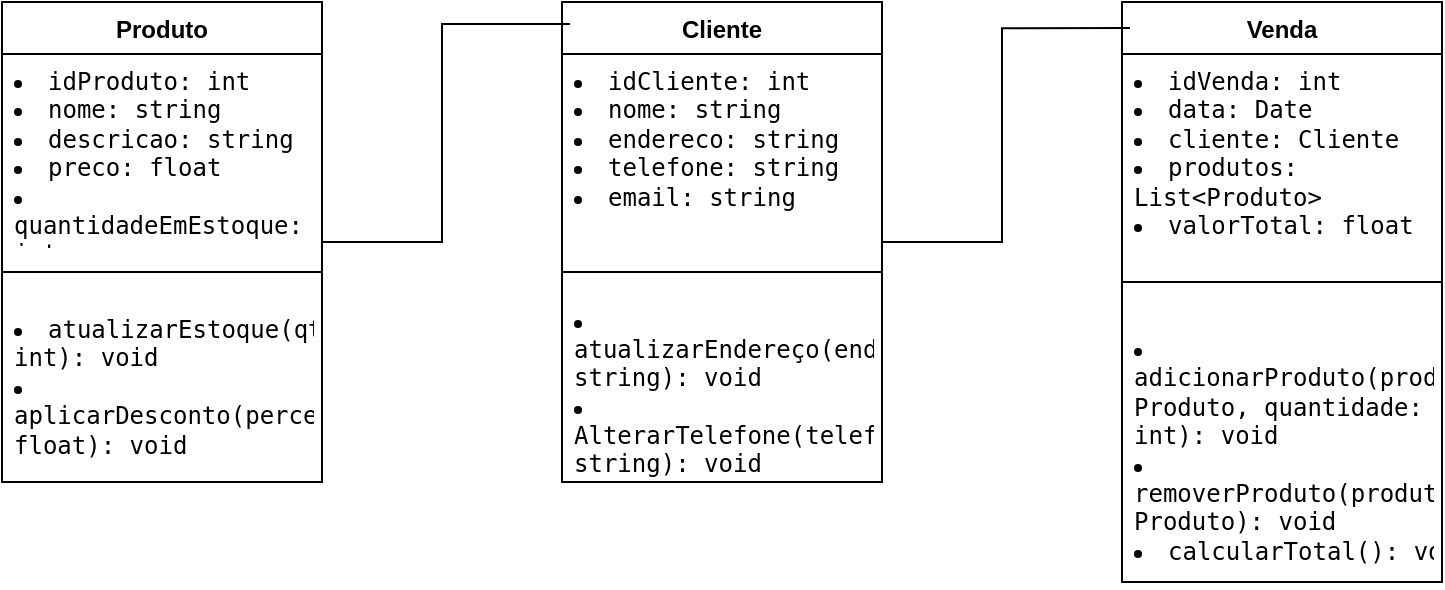 <mxfile version="24.7.14">
  <diagram name="Página-1" id="g_vjgXl8RHwYjGdM71Qg">
    <mxGraphModel dx="880" dy="468" grid="1" gridSize="10" guides="1" tooltips="1" connect="1" arrows="1" fold="1" page="1" pageScale="1" pageWidth="827" pageHeight="1169" math="0" shadow="0">
      <root>
        <mxCell id="0" />
        <mxCell id="1" parent="0" />
        <mxCell id="zb_deln1oYVWPbZXkFva-12" value="Cliente" style="swimlane;fontStyle=1;align=center;verticalAlign=top;childLayout=stackLayout;horizontal=1;startSize=26;horizontalStack=0;resizeParent=1;resizeParentMax=0;resizeLast=0;collapsible=1;marginBottom=0;whiteSpace=wrap;html=1;" vertex="1" parent="1">
          <mxGeometry x="320" y="200" width="160" height="240" as="geometry" />
        </mxCell>
        <mxCell id="zb_deln1oYVWPbZXkFva-13" value="&lt;li&gt;&lt;code&gt;idCliente: int&lt;/code&gt;&lt;/li&gt;&lt;li&gt;&lt;code&gt;nome: string&lt;/code&gt;&lt;/li&gt;&lt;li&gt;&lt;code&gt;endereco: string&lt;/code&gt;&lt;/li&gt;&lt;li&gt;&lt;code&gt;telefone: string&lt;/code&gt;&lt;/li&gt;&lt;li&gt;&lt;code&gt;email: string&lt;/code&gt;&lt;/li&gt;" style="text;strokeColor=none;fillColor=none;align=left;verticalAlign=top;spacingLeft=4;spacingRight=4;overflow=hidden;rotatable=0;points=[[0,0.5],[1,0.5]];portConstraint=eastwest;whiteSpace=wrap;html=1;" vertex="1" parent="zb_deln1oYVWPbZXkFva-12">
          <mxGeometry y="26" width="160" height="94" as="geometry" />
        </mxCell>
        <mxCell id="zb_deln1oYVWPbZXkFva-14" value="" style="line;strokeWidth=1;fillColor=none;align=left;verticalAlign=middle;spacingTop=-1;spacingLeft=3;spacingRight=3;rotatable=0;labelPosition=right;points=[];portConstraint=eastwest;strokeColor=inherit;" vertex="1" parent="zb_deln1oYVWPbZXkFva-12">
          <mxGeometry y="120" width="160" height="30" as="geometry" />
        </mxCell>
        <mxCell id="zb_deln1oYVWPbZXkFva-15" value="&lt;li&gt;&lt;code&gt;atualizarEndereço(endereco: string): void&lt;/code&gt;&lt;/li&gt;&lt;li&gt;&lt;font face=&quot;monospace&quot;&gt;AlterarTelefone(telefone: string): void&lt;/font&gt;&lt;/li&gt;" style="text;strokeColor=none;fillColor=none;align=left;verticalAlign=middle;spacingLeft=4;spacingRight=4;overflow=hidden;rotatable=0;points=[[0,0.5],[1,0.5]];portConstraint=eastwest;whiteSpace=wrap;html=1;horizontal=1;" vertex="1" parent="zb_deln1oYVWPbZXkFva-12">
          <mxGeometry y="150" width="160" height="90" as="geometry" />
        </mxCell>
        <mxCell id="zb_deln1oYVWPbZXkFva-16" value="Produto" style="swimlane;fontStyle=1;align=center;verticalAlign=top;childLayout=stackLayout;horizontal=1;startSize=26;horizontalStack=0;resizeParent=1;resizeParentMax=0;resizeLast=0;collapsible=1;marginBottom=0;whiteSpace=wrap;html=1;" vertex="1" parent="1">
          <mxGeometry x="40" y="200" width="160" height="240" as="geometry" />
        </mxCell>
        <mxCell id="zb_deln1oYVWPbZXkFva-17" value="&lt;li&gt;&lt;code&gt;idProduto: int&lt;/code&gt;&lt;/li&gt;&lt;li&gt;&lt;code&gt;nome: string&lt;/code&gt;&lt;/li&gt;&lt;li&gt;&lt;code&gt;descricao: string&lt;/code&gt;&lt;/li&gt;&lt;li&gt;&lt;code&gt;preco: float&lt;/code&gt;&lt;/li&gt;&lt;li&gt;&lt;code&gt;quantidadeEmEstoque: int&lt;/code&gt;&lt;/li&gt;" style="text;strokeColor=none;fillColor=none;align=left;verticalAlign=top;spacingLeft=4;spacingRight=4;overflow=hidden;rotatable=0;points=[[0,0.5],[1,0.5]];portConstraint=eastwest;whiteSpace=wrap;html=1;" vertex="1" parent="zb_deln1oYVWPbZXkFva-16">
          <mxGeometry y="26" width="160" height="94" as="geometry" />
        </mxCell>
        <mxCell id="zb_deln1oYVWPbZXkFva-18" value="" style="line;strokeWidth=1;fillColor=none;align=left;verticalAlign=middle;spacingTop=-1;spacingLeft=3;spacingRight=3;rotatable=0;labelPosition=right;points=[];portConstraint=eastwest;strokeColor=inherit;" vertex="1" parent="zb_deln1oYVWPbZXkFva-16">
          <mxGeometry y="120" width="160" height="30" as="geometry" />
        </mxCell>
        <mxCell id="zb_deln1oYVWPbZXkFva-19" value="&lt;li&gt;&lt;code&gt;atualizarEstoque(qtde: int): void&lt;/code&gt;&lt;/li&gt;&lt;li&gt;&lt;code&gt;aplicarDesconto(percentual: float): void&lt;/code&gt;&lt;/li&gt;" style="text;strokeColor=none;fillColor=none;align=left;verticalAlign=top;spacingLeft=4;spacingRight=4;overflow=hidden;rotatable=0;points=[[0,0.5],[1,0.5]];portConstraint=eastwest;whiteSpace=wrap;html=1;" vertex="1" parent="zb_deln1oYVWPbZXkFva-16">
          <mxGeometry y="150" width="160" height="90" as="geometry" />
        </mxCell>
        <mxCell id="zb_deln1oYVWPbZXkFva-28" value="Venda" style="swimlane;fontStyle=1;align=center;verticalAlign=top;childLayout=stackLayout;horizontal=1;startSize=26;horizontalStack=0;resizeParent=1;resizeParentMax=0;resizeLast=0;collapsible=1;marginBottom=0;whiteSpace=wrap;html=1;" vertex="1" parent="1">
          <mxGeometry x="600" y="200" width="160" height="290" as="geometry" />
        </mxCell>
        <mxCell id="zb_deln1oYVWPbZXkFva-29" value="&lt;li&gt;&lt;code&gt;idVenda: int&lt;/code&gt;&lt;/li&gt;&lt;li&gt;&lt;code&gt;data: Date&lt;/code&gt;&lt;/li&gt;&lt;li&gt;&lt;code&gt;cliente: Cliente&lt;/code&gt;&lt;/li&gt;&lt;li&gt;&lt;code&gt;produtos: List&amp;lt;Produto&amp;gt;&lt;/code&gt;&lt;/li&gt;&lt;li&gt;&lt;code&gt;valorTotal: float&lt;/code&gt;&lt;/li&gt;" style="text;strokeColor=none;fillColor=none;align=left;verticalAlign=top;spacingLeft=4;spacingRight=4;overflow=hidden;rotatable=0;points=[[0,0.5],[1,0.5]];portConstraint=eastwest;whiteSpace=wrap;html=1;" vertex="1" parent="zb_deln1oYVWPbZXkFva-28">
          <mxGeometry y="26" width="160" height="94" as="geometry" />
        </mxCell>
        <mxCell id="zb_deln1oYVWPbZXkFva-30" value="" style="line;strokeWidth=1;fillColor=none;align=left;verticalAlign=middle;spacingTop=-1;spacingLeft=3;spacingRight=3;rotatable=0;labelPosition=right;points=[];portConstraint=eastwest;strokeColor=inherit;" vertex="1" parent="zb_deln1oYVWPbZXkFva-28">
          <mxGeometry y="120" width="160" height="40" as="geometry" />
        </mxCell>
        <mxCell id="zb_deln1oYVWPbZXkFva-31" value="&lt;li&gt;&lt;code&gt;adicionarProduto(produto: Produto, quantidade: int): void&lt;/code&gt;&lt;/li&gt;&lt;li&gt;&lt;code&gt;removerProduto(produto: Produto): void&lt;/code&gt;&lt;/li&gt;&lt;li&gt;&lt;code&gt;calcularTotal(): void&lt;/code&gt;&lt;/li&gt;" style="text;strokeColor=none;fillColor=none;align=left;verticalAlign=top;spacingLeft=4;spacingRight=4;overflow=hidden;rotatable=0;points=[[0,0.5],[1,0.5]];portConstraint=eastwest;whiteSpace=wrap;html=1;" vertex="1" parent="zb_deln1oYVWPbZXkFva-28">
          <mxGeometry y="160" width="160" height="130" as="geometry" />
        </mxCell>
        <mxCell id="zb_deln1oYVWPbZXkFva-46" style="edgeStyle=orthogonalEdgeStyle;rounded=0;orthogonalLoop=1;jettySize=auto;html=1;entryX=0.025;entryY=0.046;entryDx=0;entryDy=0;entryPerimeter=0;endArrow=none;endFill=0;" edge="1" parent="1" source="zb_deln1oYVWPbZXkFva-16" target="zb_deln1oYVWPbZXkFva-12">
          <mxGeometry relative="1" as="geometry" />
        </mxCell>
        <mxCell id="zb_deln1oYVWPbZXkFva-47" style="edgeStyle=orthogonalEdgeStyle;rounded=0;orthogonalLoop=1;jettySize=auto;html=1;entryX=0.025;entryY=0.045;entryDx=0;entryDy=0;entryPerimeter=0;endArrow=none;endFill=0;" edge="1" parent="1" source="zb_deln1oYVWPbZXkFva-12" target="zb_deln1oYVWPbZXkFva-28">
          <mxGeometry relative="1" as="geometry" />
        </mxCell>
      </root>
    </mxGraphModel>
  </diagram>
</mxfile>
